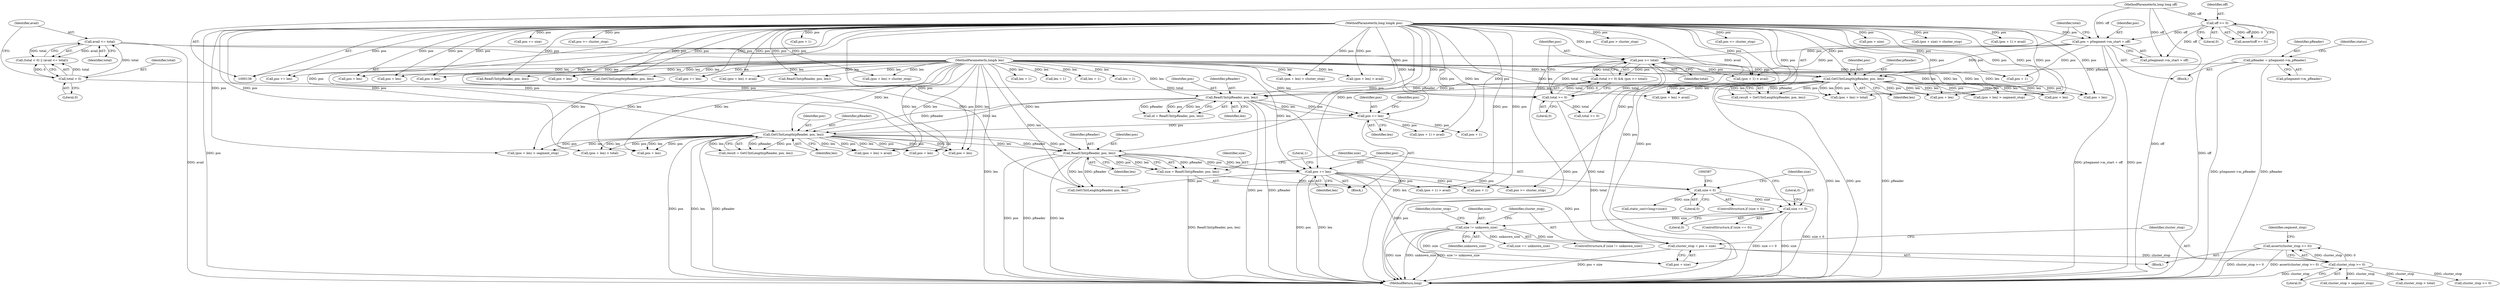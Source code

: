 digraph "0_Android_cc274e2abe8b2a6698a5c47d8aa4bb45f1f9538d_24@API" {
"1000410" [label="(Call,assert(cluster_stop >= 0))"];
"1000411" [label="(Call,cluster_stop >= 0)"];
"1000405" [label="(Call,cluster_stop = pos + size)"];
"1000395" [label="(Call,pos += len)"];
"1000377" [label="(Call,ReadUInt(pReader, pos, len))"];
"1000324" [label="(Call,GetUIntLength(pReader, pos, len))"];
"1000288" [label="(Call,ReadUInt(pReader, pos, len))"];
"1000235" [label="(Call,GetUIntLength(pReader, pos, len))"];
"1000150" [label="(Call,pReader = pSegment->m_pReader)"];
"1000141" [label="(MethodParameterIn,long long& pos)"];
"1000179" [label="(Call,pos = pSegment->m_start + off)"];
"1000147" [label="(Call,off >= 0)"];
"1000140" [label="(MethodParameterIn,long long off)"];
"1000191" [label="(Call,pos >= total)"];
"1000188" [label="(Call,total >= 0)"];
"1000176" [label="(Call,avail <= total)"];
"1000173" [label="(Call,total < 0)"];
"1000142" [label="(MethodParameterIn,long& len)"];
"1000307" [label="(Call,pos += len)"];
"1000401" [label="(Call,size != unknown_size)"];
"1000390" [label="(Call,size == 0)"];
"1000382" [label="(Call,size < 0)"];
"1000375" [label="(Call,size = ReadUInt(pReader, pos, len))"];
"1000192" [label="(Identifier,pos)"];
"1000172" [label="(Call,(total < 0) || (avail <= total))"];
"1000174" [label="(Identifier,total)"];
"1000317" [label="(Call,len = 1)"];
"1000187" [label="(Call,(total >= 0) && (pos >= total))"];
"1000309" [label="(Identifier,len)"];
"1000412" [label="(Identifier,cluster_stop)"];
"1000175" [label="(Literal,0)"];
"1000546" [label="(Call,len = 1)"];
"1000541" [label="(Call,pos + 1)"];
"1000322" [label="(Call,result = GetUIntLength(pReader, pos, len))"];
"1000347" [label="(Call,(pos + len) > segment_stop)"];
"1000307" [label="(Call,pos += len)"];
"1000178" [label="(Identifier,total)"];
"1000146" [label="(Call,assert(off >= 0))"];
"1000290" [label="(Identifier,pos)"];
"1000381" [label="(ControlStructure,if (size < 0))"];
"1000404" [label="(Block,)"];
"1000448" [label="(Call,pos + 1)"];
"1000406" [label="(Identifier,cluster_stop)"];
"1000326" [label="(Identifier,pos)"];
"1000484" [label="(Call,(pos + len) > cluster_stop)"];
"1000386" [label="(Call,static_cast<long>(size))"];
"1000286" [label="(Call,id = ReadUInt(pReader, pos, len))"];
"1000151" [label="(Identifier,pReader)"];
"1000413" [label="(Literal,0)"];
"1000259" [label="(Call,pos + len)"];
"1000148" [label="(Identifier,off)"];
"1000359" [label="(Call,(pos + len) > total)"];
"1000258" [label="(Call,(pos + len) > segment_stop)"];
"1000176" [label="(Call,avail <= total)"];
"1000368" [label="(Call,pos + len)"];
"1000267" [label="(Call,total >= 0)"];
"1000367" [label="(Call,(pos + len) > avail)"];
"1000576" [label="(Call,(pos + len) > cluster_stop)"];
"1000391" [label="(Identifier,size)"];
"1000271" [label="(Call,pos + len)"];
"1000360" [label="(Call,pos + len)"];
"1000313" [label="(Identifier,pos)"];
"1000392" [label="(Literal,0)"];
"1000397" [label="(Identifier,len)"];
"1000584" [label="(Call,(pos + len) > avail)"];
"1000400" [label="(ControlStructure,if (size != unknown_size))"];
"1000190" [label="(Literal,0)"];
"1000526" [label="(Call,pos += len)"];
"1000384" [label="(Literal,0)"];
"1000410" [label="(Call,assert(cluster_stop >= 0))"];
"1000614" [label="(Call,pos > cluster_stop)"];
"1000379" [label="(Identifier,pos)"];
"1000585" [label="(Call,pos + len)"];
"1000279" [label="(Call,pos + len)"];
"1000664" [label="(Call,pos <= cluster_stop)"];
"1000143" [label="(Block,)"];
"1000312" [label="(Call,pos + 1)"];
"1000235" [label="(Call,GetUIntLength(pReader, pos, len))"];
"1000380" [label="(Identifier,len)"];
"1000278" [label="(Call,(pos + len) > avail)"];
"1000493" [label="(Call,pos + len)"];
"1000485" [label="(Call,pos + len)"];
"1000502" [label="(Call,ReadUInt(pReader, pos, len))"];
"1000140" [label="(MethodParameterIn,long long off)"];
"1000237" [label="(Identifier,pos)"];
"1000375" [label="(Call,size = ReadUInt(pReader, pos, len))"];
"1000390" [label="(Call,size == 0)"];
"1000396" [label="(Identifier,pos)"];
"1000402" [label="(Identifier,size)"];
"1000577" [label="(Call,pos + len)"];
"1000221" [label="(Call,(pos + 1) > avail)"];
"1000394" [label="(Literal,0)"];
"1000377" [label="(Call,ReadUInt(pReader, pos, len))"];
"1000419" [label="(Call,cluster_stop > segment_stop)"];
"1000638" [label="(Call,pos + size)"];
"1000289" [label="(Identifier,pReader)"];
"1000553" [label="(Call,GetUIntLength(pReader, pos, len))"];
"1000637" [label="(Call,(pos + size) > cluster_stop)"];
"1000193" [label="(Identifier,total)"];
"1000441" [label="(Call,pos >= cluster_stop)"];
"1000540" [label="(Call,(pos + 1) > avail)"];
"1000147" [label="(Call,off >= 0)"];
"1000177" [label="(Identifier,avail)"];
"1000219" [label="(Block,)"];
"1000327" [label="(Identifier,len)"];
"1000222" [label="(Call,pos + 1)"];
"1000141" [label="(MethodParameterIn,long long& pos)"];
"1000149" [label="(Literal,0)"];
"1000606" [label="(Call,pos += len)"];
"1000429" [label="(Call,cluster_stop > total)"];
"1000191" [label="(Call,pos >= total)"];
"1000378" [label="(Identifier,pReader)"];
"1000233" [label="(Call,result = GetUIntLength(pReader, pos, len))"];
"1000405" [label="(Call,cluster_stop = pos + size)"];
"1000403" [label="(Identifier,unknown_size)"];
"1000288" [label="(Call,ReadUInt(pReader, pos, len))"];
"1000159" [label="(Identifier,status)"];
"1000308" [label="(Identifier,pos)"];
"1000667" [label="(MethodReturn,long)"];
"1000376" [label="(Identifier,size)"];
"1000627" [label="(Call,size == unknown_size)"];
"1000439" [label="(Identifier,cluster_stop)"];
"1000270" [label="(Call,(pos + len) > total)"];
"1000236" [label="(Identifier,pReader)"];
"1000492" [label="(Call,(pos + len) > avail)"];
"1000325" [label="(Identifier,pReader)"];
"1000311" [label="(Call,(pos + 1) > avail)"];
"1000382" [label="(Call,size < 0)"];
"1000227" [label="(Call,len = 1)"];
"1000291" [label="(Identifier,len)"];
"1000401" [label="(Call,size != unknown_size)"];
"1000324" [label="(Call,GetUIntLength(pReader, pos, len))"];
"1000150" [label="(Call,pReader = pSegment->m_pReader)"];
"1000417" [label="(Identifier,segment_stop)"];
"1000407" [label="(Call,pos + size)"];
"1000447" [label="(Call,(pos + 1) > avail)"];
"1000411" [label="(Call,cluster_stop >= 0)"];
"1000142" [label="(MethodParameterIn,long& len)"];
"1000238" [label="(Identifier,len)"];
"1000179" [label="(Call,pos = pSegment->m_start + off)"];
"1000383" [label="(Identifier,size)"];
"1000181" [label="(Call,pSegment->m_start + off)"];
"1000656" [label="(Call,pos += size)"];
"1000348" [label="(Call,pos + len)"];
"1000188" [label="(Call,total >= 0)"];
"1000438" [label="(Call,cluster_stop >= 0)"];
"1000453" [label="(Call,len = 1)"];
"1000399" [label="(Literal,1)"];
"1000189" [label="(Identifier,total)"];
"1000152" [label="(Call,pSegment->m_pReader)"];
"1000173" [label="(Call,total < 0)"];
"1000594" [label="(Call,ReadUInt(pReader, pos, len))"];
"1000180" [label="(Identifier,pos)"];
"1000534" [label="(Call,pos >= cluster_stop)"];
"1000389" [label="(ControlStructure,if (size == 0))"];
"1000461" [label="(Call,GetUIntLength(pReader, pos, len))"];
"1000395" [label="(Call,pos += len)"];
"1000410" -> "1000404"  [label="AST: "];
"1000410" -> "1000411"  [label="CFG: "];
"1000411" -> "1000410"  [label="AST: "];
"1000417" -> "1000410"  [label="CFG: "];
"1000410" -> "1000667"  [label="DDG: cluster_stop >= 0"];
"1000410" -> "1000667"  [label="DDG: assert(cluster_stop >= 0)"];
"1000411" -> "1000410"  [label="DDG: cluster_stop"];
"1000411" -> "1000410"  [label="DDG: 0"];
"1000411" -> "1000413"  [label="CFG: "];
"1000412" -> "1000411"  [label="AST: "];
"1000413" -> "1000411"  [label="AST: "];
"1000411" -> "1000667"  [label="DDG: cluster_stop"];
"1000405" -> "1000411"  [label="DDG: cluster_stop"];
"1000411" -> "1000419"  [label="DDG: cluster_stop"];
"1000411" -> "1000429"  [label="DDG: cluster_stop"];
"1000411" -> "1000438"  [label="DDG: cluster_stop"];
"1000405" -> "1000404"  [label="AST: "];
"1000405" -> "1000407"  [label="CFG: "];
"1000406" -> "1000405"  [label="AST: "];
"1000407" -> "1000405"  [label="AST: "];
"1000412" -> "1000405"  [label="CFG: "];
"1000405" -> "1000667"  [label="DDG: pos + size"];
"1000395" -> "1000405"  [label="DDG: pos"];
"1000141" -> "1000405"  [label="DDG: pos"];
"1000401" -> "1000405"  [label="DDG: size"];
"1000395" -> "1000219"  [label="AST: "];
"1000395" -> "1000397"  [label="CFG: "];
"1000396" -> "1000395"  [label="AST: "];
"1000397" -> "1000395"  [label="AST: "];
"1000399" -> "1000395"  [label="CFG: "];
"1000395" -> "1000667"  [label="DDG: pos"];
"1000395" -> "1000667"  [label="DDG: len"];
"1000377" -> "1000395"  [label="DDG: len"];
"1000377" -> "1000395"  [label="DDG: pos"];
"1000142" -> "1000395"  [label="DDG: len"];
"1000141" -> "1000395"  [label="DDG: pos"];
"1000395" -> "1000407"  [label="DDG: pos"];
"1000395" -> "1000441"  [label="DDG: pos"];
"1000395" -> "1000447"  [label="DDG: pos"];
"1000395" -> "1000448"  [label="DDG: pos"];
"1000395" -> "1000461"  [label="DDG: pos"];
"1000377" -> "1000375"  [label="AST: "];
"1000377" -> "1000380"  [label="CFG: "];
"1000378" -> "1000377"  [label="AST: "];
"1000379" -> "1000377"  [label="AST: "];
"1000380" -> "1000377"  [label="AST: "];
"1000375" -> "1000377"  [label="CFG: "];
"1000377" -> "1000667"  [label="DDG: len"];
"1000377" -> "1000667"  [label="DDG: pos"];
"1000377" -> "1000667"  [label="DDG: pReader"];
"1000377" -> "1000375"  [label="DDG: pReader"];
"1000377" -> "1000375"  [label="DDG: pos"];
"1000377" -> "1000375"  [label="DDG: len"];
"1000324" -> "1000377"  [label="DDG: pReader"];
"1000324" -> "1000377"  [label="DDG: pos"];
"1000324" -> "1000377"  [label="DDG: len"];
"1000141" -> "1000377"  [label="DDG: pos"];
"1000142" -> "1000377"  [label="DDG: len"];
"1000377" -> "1000461"  [label="DDG: pReader"];
"1000377" -> "1000461"  [label="DDG: len"];
"1000324" -> "1000322"  [label="AST: "];
"1000324" -> "1000327"  [label="CFG: "];
"1000325" -> "1000324"  [label="AST: "];
"1000326" -> "1000324"  [label="AST: "];
"1000327" -> "1000324"  [label="AST: "];
"1000322" -> "1000324"  [label="CFG: "];
"1000324" -> "1000667"  [label="DDG: pos"];
"1000324" -> "1000667"  [label="DDG: pReader"];
"1000324" -> "1000667"  [label="DDG: len"];
"1000324" -> "1000322"  [label="DDG: pReader"];
"1000324" -> "1000322"  [label="DDG: pos"];
"1000324" -> "1000322"  [label="DDG: len"];
"1000288" -> "1000324"  [label="DDG: pReader"];
"1000288" -> "1000324"  [label="DDG: len"];
"1000141" -> "1000324"  [label="DDG: pos"];
"1000307" -> "1000324"  [label="DDG: pos"];
"1000142" -> "1000324"  [label="DDG: len"];
"1000324" -> "1000347"  [label="DDG: pos"];
"1000324" -> "1000347"  [label="DDG: len"];
"1000324" -> "1000348"  [label="DDG: pos"];
"1000324" -> "1000348"  [label="DDG: len"];
"1000324" -> "1000359"  [label="DDG: pos"];
"1000324" -> "1000359"  [label="DDG: len"];
"1000324" -> "1000360"  [label="DDG: pos"];
"1000324" -> "1000360"  [label="DDG: len"];
"1000324" -> "1000367"  [label="DDG: pos"];
"1000324" -> "1000367"  [label="DDG: len"];
"1000324" -> "1000368"  [label="DDG: pos"];
"1000324" -> "1000368"  [label="DDG: len"];
"1000288" -> "1000286"  [label="AST: "];
"1000288" -> "1000291"  [label="CFG: "];
"1000289" -> "1000288"  [label="AST: "];
"1000290" -> "1000288"  [label="AST: "];
"1000291" -> "1000288"  [label="AST: "];
"1000286" -> "1000288"  [label="CFG: "];
"1000288" -> "1000667"  [label="DDG: len"];
"1000288" -> "1000667"  [label="DDG: pos"];
"1000288" -> "1000667"  [label="DDG: pReader"];
"1000288" -> "1000286"  [label="DDG: pReader"];
"1000288" -> "1000286"  [label="DDG: pos"];
"1000288" -> "1000286"  [label="DDG: len"];
"1000235" -> "1000288"  [label="DDG: pReader"];
"1000235" -> "1000288"  [label="DDG: pos"];
"1000235" -> "1000288"  [label="DDG: len"];
"1000141" -> "1000288"  [label="DDG: pos"];
"1000142" -> "1000288"  [label="DDG: len"];
"1000288" -> "1000307"  [label="DDG: len"];
"1000288" -> "1000307"  [label="DDG: pos"];
"1000235" -> "1000233"  [label="AST: "];
"1000235" -> "1000238"  [label="CFG: "];
"1000236" -> "1000235"  [label="AST: "];
"1000237" -> "1000235"  [label="AST: "];
"1000238" -> "1000235"  [label="AST: "];
"1000233" -> "1000235"  [label="CFG: "];
"1000235" -> "1000667"  [label="DDG: pos"];
"1000235" -> "1000667"  [label="DDG: pReader"];
"1000235" -> "1000667"  [label="DDG: len"];
"1000235" -> "1000233"  [label="DDG: pReader"];
"1000235" -> "1000233"  [label="DDG: pos"];
"1000235" -> "1000233"  [label="DDG: len"];
"1000150" -> "1000235"  [label="DDG: pReader"];
"1000141" -> "1000235"  [label="DDG: pos"];
"1000179" -> "1000235"  [label="DDG: pos"];
"1000191" -> "1000235"  [label="DDG: pos"];
"1000142" -> "1000235"  [label="DDG: len"];
"1000235" -> "1000258"  [label="DDG: pos"];
"1000235" -> "1000258"  [label="DDG: len"];
"1000235" -> "1000259"  [label="DDG: pos"];
"1000235" -> "1000259"  [label="DDG: len"];
"1000235" -> "1000270"  [label="DDG: pos"];
"1000235" -> "1000270"  [label="DDG: len"];
"1000235" -> "1000271"  [label="DDG: pos"];
"1000235" -> "1000271"  [label="DDG: len"];
"1000235" -> "1000278"  [label="DDG: pos"];
"1000235" -> "1000278"  [label="DDG: len"];
"1000235" -> "1000279"  [label="DDG: pos"];
"1000235" -> "1000279"  [label="DDG: len"];
"1000150" -> "1000143"  [label="AST: "];
"1000150" -> "1000152"  [label="CFG: "];
"1000151" -> "1000150"  [label="AST: "];
"1000152" -> "1000150"  [label="AST: "];
"1000159" -> "1000150"  [label="CFG: "];
"1000150" -> "1000667"  [label="DDG: pReader"];
"1000150" -> "1000667"  [label="DDG: pSegment->m_pReader"];
"1000141" -> "1000138"  [label="AST: "];
"1000141" -> "1000667"  [label="DDG: pos"];
"1000141" -> "1000179"  [label="DDG: pos"];
"1000141" -> "1000191"  [label="DDG: pos"];
"1000141" -> "1000221"  [label="DDG: pos"];
"1000141" -> "1000222"  [label="DDG: pos"];
"1000141" -> "1000258"  [label="DDG: pos"];
"1000141" -> "1000259"  [label="DDG: pos"];
"1000141" -> "1000270"  [label="DDG: pos"];
"1000141" -> "1000271"  [label="DDG: pos"];
"1000141" -> "1000278"  [label="DDG: pos"];
"1000141" -> "1000279"  [label="DDG: pos"];
"1000141" -> "1000307"  [label="DDG: pos"];
"1000141" -> "1000311"  [label="DDG: pos"];
"1000141" -> "1000312"  [label="DDG: pos"];
"1000141" -> "1000347"  [label="DDG: pos"];
"1000141" -> "1000348"  [label="DDG: pos"];
"1000141" -> "1000359"  [label="DDG: pos"];
"1000141" -> "1000360"  [label="DDG: pos"];
"1000141" -> "1000367"  [label="DDG: pos"];
"1000141" -> "1000368"  [label="DDG: pos"];
"1000141" -> "1000407"  [label="DDG: pos"];
"1000141" -> "1000441"  [label="DDG: pos"];
"1000141" -> "1000447"  [label="DDG: pos"];
"1000141" -> "1000448"  [label="DDG: pos"];
"1000141" -> "1000461"  [label="DDG: pos"];
"1000141" -> "1000484"  [label="DDG: pos"];
"1000141" -> "1000485"  [label="DDG: pos"];
"1000141" -> "1000492"  [label="DDG: pos"];
"1000141" -> "1000493"  [label="DDG: pos"];
"1000141" -> "1000502"  [label="DDG: pos"];
"1000141" -> "1000526"  [label="DDG: pos"];
"1000141" -> "1000534"  [label="DDG: pos"];
"1000141" -> "1000540"  [label="DDG: pos"];
"1000141" -> "1000541"  [label="DDG: pos"];
"1000141" -> "1000553"  [label="DDG: pos"];
"1000141" -> "1000576"  [label="DDG: pos"];
"1000141" -> "1000577"  [label="DDG: pos"];
"1000141" -> "1000584"  [label="DDG: pos"];
"1000141" -> "1000585"  [label="DDG: pos"];
"1000141" -> "1000594"  [label="DDG: pos"];
"1000141" -> "1000606"  [label="DDG: pos"];
"1000141" -> "1000614"  [label="DDG: pos"];
"1000141" -> "1000637"  [label="DDG: pos"];
"1000141" -> "1000638"  [label="DDG: pos"];
"1000141" -> "1000656"  [label="DDG: pos"];
"1000141" -> "1000664"  [label="DDG: pos"];
"1000179" -> "1000143"  [label="AST: "];
"1000179" -> "1000181"  [label="CFG: "];
"1000180" -> "1000179"  [label="AST: "];
"1000181" -> "1000179"  [label="AST: "];
"1000189" -> "1000179"  [label="CFG: "];
"1000179" -> "1000667"  [label="DDG: pSegment->m_start + off"];
"1000179" -> "1000667"  [label="DDG: pos"];
"1000147" -> "1000179"  [label="DDG: off"];
"1000140" -> "1000179"  [label="DDG: off"];
"1000179" -> "1000191"  [label="DDG: pos"];
"1000179" -> "1000221"  [label="DDG: pos"];
"1000179" -> "1000222"  [label="DDG: pos"];
"1000147" -> "1000146"  [label="AST: "];
"1000147" -> "1000149"  [label="CFG: "];
"1000148" -> "1000147"  [label="AST: "];
"1000149" -> "1000147"  [label="AST: "];
"1000146" -> "1000147"  [label="CFG: "];
"1000147" -> "1000667"  [label="DDG: off"];
"1000147" -> "1000146"  [label="DDG: off"];
"1000147" -> "1000146"  [label="DDG: 0"];
"1000140" -> "1000147"  [label="DDG: off"];
"1000147" -> "1000181"  [label="DDG: off"];
"1000140" -> "1000138"  [label="AST: "];
"1000140" -> "1000667"  [label="DDG: off"];
"1000140" -> "1000181"  [label="DDG: off"];
"1000191" -> "1000187"  [label="AST: "];
"1000191" -> "1000193"  [label="CFG: "];
"1000192" -> "1000191"  [label="AST: "];
"1000193" -> "1000191"  [label="AST: "];
"1000187" -> "1000191"  [label="CFG: "];
"1000191" -> "1000667"  [label="DDG: total"];
"1000191" -> "1000667"  [label="DDG: pos"];
"1000191" -> "1000187"  [label="DDG: pos"];
"1000191" -> "1000187"  [label="DDG: total"];
"1000188" -> "1000191"  [label="DDG: total"];
"1000191" -> "1000221"  [label="DDG: pos"];
"1000191" -> "1000222"  [label="DDG: pos"];
"1000191" -> "1000267"  [label="DDG: total"];
"1000188" -> "1000187"  [label="AST: "];
"1000188" -> "1000190"  [label="CFG: "];
"1000189" -> "1000188"  [label="AST: "];
"1000190" -> "1000188"  [label="AST: "];
"1000192" -> "1000188"  [label="CFG: "];
"1000187" -> "1000188"  [label="CFG: "];
"1000188" -> "1000667"  [label="DDG: total"];
"1000188" -> "1000187"  [label="DDG: total"];
"1000188" -> "1000187"  [label="DDG: 0"];
"1000176" -> "1000188"  [label="DDG: total"];
"1000173" -> "1000188"  [label="DDG: total"];
"1000188" -> "1000267"  [label="DDG: total"];
"1000176" -> "1000172"  [label="AST: "];
"1000176" -> "1000178"  [label="CFG: "];
"1000177" -> "1000176"  [label="AST: "];
"1000178" -> "1000176"  [label="AST: "];
"1000172" -> "1000176"  [label="CFG: "];
"1000176" -> "1000667"  [label="DDG: avail"];
"1000176" -> "1000172"  [label="DDG: avail"];
"1000176" -> "1000172"  [label="DDG: total"];
"1000173" -> "1000176"  [label="DDG: total"];
"1000176" -> "1000221"  [label="DDG: avail"];
"1000173" -> "1000172"  [label="AST: "];
"1000173" -> "1000175"  [label="CFG: "];
"1000174" -> "1000173"  [label="AST: "];
"1000175" -> "1000173"  [label="AST: "];
"1000177" -> "1000173"  [label="CFG: "];
"1000172" -> "1000173"  [label="CFG: "];
"1000173" -> "1000172"  [label="DDG: total"];
"1000173" -> "1000172"  [label="DDG: 0"];
"1000142" -> "1000138"  [label="AST: "];
"1000142" -> "1000667"  [label="DDG: len"];
"1000142" -> "1000227"  [label="DDG: len"];
"1000142" -> "1000258"  [label="DDG: len"];
"1000142" -> "1000259"  [label="DDG: len"];
"1000142" -> "1000270"  [label="DDG: len"];
"1000142" -> "1000271"  [label="DDG: len"];
"1000142" -> "1000278"  [label="DDG: len"];
"1000142" -> "1000279"  [label="DDG: len"];
"1000142" -> "1000307"  [label="DDG: len"];
"1000142" -> "1000317"  [label="DDG: len"];
"1000142" -> "1000347"  [label="DDG: len"];
"1000142" -> "1000348"  [label="DDG: len"];
"1000142" -> "1000359"  [label="DDG: len"];
"1000142" -> "1000360"  [label="DDG: len"];
"1000142" -> "1000367"  [label="DDG: len"];
"1000142" -> "1000368"  [label="DDG: len"];
"1000142" -> "1000453"  [label="DDG: len"];
"1000142" -> "1000461"  [label="DDG: len"];
"1000142" -> "1000484"  [label="DDG: len"];
"1000142" -> "1000485"  [label="DDG: len"];
"1000142" -> "1000492"  [label="DDG: len"];
"1000142" -> "1000493"  [label="DDG: len"];
"1000142" -> "1000502"  [label="DDG: len"];
"1000142" -> "1000526"  [label="DDG: len"];
"1000142" -> "1000546"  [label="DDG: len"];
"1000142" -> "1000553"  [label="DDG: len"];
"1000142" -> "1000576"  [label="DDG: len"];
"1000142" -> "1000577"  [label="DDG: len"];
"1000142" -> "1000584"  [label="DDG: len"];
"1000142" -> "1000585"  [label="DDG: len"];
"1000142" -> "1000594"  [label="DDG: len"];
"1000142" -> "1000606"  [label="DDG: len"];
"1000307" -> "1000219"  [label="AST: "];
"1000307" -> "1000309"  [label="CFG: "];
"1000308" -> "1000307"  [label="AST: "];
"1000309" -> "1000307"  [label="AST: "];
"1000313" -> "1000307"  [label="CFG: "];
"1000307" -> "1000311"  [label="DDG: pos"];
"1000307" -> "1000312"  [label="DDG: pos"];
"1000401" -> "1000400"  [label="AST: "];
"1000401" -> "1000403"  [label="CFG: "];
"1000402" -> "1000401"  [label="AST: "];
"1000403" -> "1000401"  [label="AST: "];
"1000406" -> "1000401"  [label="CFG: "];
"1000439" -> "1000401"  [label="CFG: "];
"1000401" -> "1000667"  [label="DDG: size != unknown_size"];
"1000401" -> "1000667"  [label="DDG: size"];
"1000401" -> "1000667"  [label="DDG: unknown_size"];
"1000390" -> "1000401"  [label="DDG: size"];
"1000401" -> "1000407"  [label="DDG: size"];
"1000401" -> "1000627"  [label="DDG: unknown_size"];
"1000390" -> "1000389"  [label="AST: "];
"1000390" -> "1000392"  [label="CFG: "];
"1000391" -> "1000390"  [label="AST: "];
"1000392" -> "1000390"  [label="AST: "];
"1000394" -> "1000390"  [label="CFG: "];
"1000396" -> "1000390"  [label="CFG: "];
"1000390" -> "1000667"  [label="DDG: size == 0"];
"1000390" -> "1000667"  [label="DDG: size"];
"1000382" -> "1000390"  [label="DDG: size"];
"1000382" -> "1000381"  [label="AST: "];
"1000382" -> "1000384"  [label="CFG: "];
"1000383" -> "1000382"  [label="AST: "];
"1000384" -> "1000382"  [label="AST: "];
"1000387" -> "1000382"  [label="CFG: "];
"1000391" -> "1000382"  [label="CFG: "];
"1000382" -> "1000667"  [label="DDG: size < 0"];
"1000375" -> "1000382"  [label="DDG: size"];
"1000382" -> "1000386"  [label="DDG: size"];
"1000375" -> "1000219"  [label="AST: "];
"1000376" -> "1000375"  [label="AST: "];
"1000383" -> "1000375"  [label="CFG: "];
"1000375" -> "1000667"  [label="DDG: ReadUInt(pReader, pos, len)"];
}

